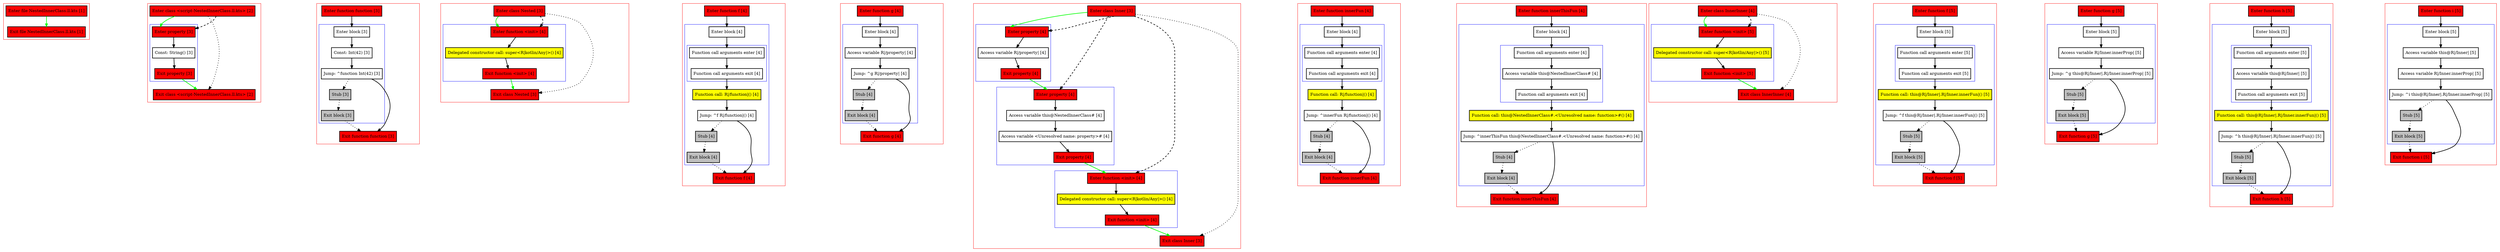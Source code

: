 digraph NestedInnerClass_ll_kts {
    graph [nodesep=3]
    node [shape=box penwidth=2]
    edge [penwidth=2]

    subgraph cluster_0 {
        color=red
        0 [label="Enter file NestedInnerClass.ll.kts [1]" style="filled" fillcolor=red];
        1 [label="Exit file NestedInnerClass.ll.kts [1]" style="filled" fillcolor=red];
    }
    0 -> {1} [color=green];

    subgraph cluster_1 {
        color=red
        2 [label="Enter class <script-NestedInnerClass.ll.kts> [2]" style="filled" fillcolor=red];
        subgraph cluster_2 {
            color=blue
            3 [label="Enter property [3]" style="filled" fillcolor=red];
            4 [label="Const: String() [3]"];
            5 [label="Exit property [3]" style="filled" fillcolor=red];
        }
        6 [label="Exit class <script-NestedInnerClass.ll.kts> [2]" style="filled" fillcolor=red];
    }
    2 -> {3} [color=green];
    2 -> {6} [style=dotted];
    2 -> {3} [style=dashed];
    3 -> {4};
    4 -> {5};
    5 -> {6} [color=green];

    subgraph cluster_3 {
        color=red
        7 [label="Enter function function [3]" style="filled" fillcolor=red];
        subgraph cluster_4 {
            color=blue
            8 [label="Enter block [3]"];
            9 [label="Const: Int(42) [3]"];
            10 [label="Jump: ^function Int(42) [3]"];
            11 [label="Stub [3]" style="filled" fillcolor=gray];
            12 [label="Exit block [3]" style="filled" fillcolor=gray];
        }
        13 [label="Exit function function [3]" style="filled" fillcolor=red];
    }
    7 -> {8};
    8 -> {9};
    9 -> {10};
    10 -> {13};
    10 -> {11} [style=dotted];
    11 -> {12} [style=dotted];
    12 -> {13} [style=dotted];

    subgraph cluster_5 {
        color=red
        14 [label="Enter class Nested [3]" style="filled" fillcolor=red];
        subgraph cluster_6 {
            color=blue
            15 [label="Enter function <init> [4]" style="filled" fillcolor=red];
            16 [label="Delegated constructor call: super<R|kotlin/Any|>() [4]" style="filled" fillcolor=yellow];
            17 [label="Exit function <init> [4]" style="filled" fillcolor=red];
        }
        18 [label="Exit class Nested [3]" style="filled" fillcolor=red];
    }
    14 -> {15} [color=green];
    14 -> {18} [style=dotted];
    14 -> {15} [style=dashed];
    15 -> {16};
    16 -> {17};
    17 -> {18} [color=green];

    subgraph cluster_7 {
        color=red
        19 [label="Enter function f [4]" style="filled" fillcolor=red];
        subgraph cluster_8 {
            color=blue
            20 [label="Enter block [4]"];
            subgraph cluster_9 {
                color=blue
                21 [label="Function call arguments enter [4]"];
                22 [label="Function call arguments exit [4]"];
            }
            23 [label="Function call: R|/function|() [4]" style="filled" fillcolor=yellow];
            24 [label="Jump: ^f R|/function|() [4]"];
            25 [label="Stub [4]" style="filled" fillcolor=gray];
            26 [label="Exit block [4]" style="filled" fillcolor=gray];
        }
        27 [label="Exit function f [4]" style="filled" fillcolor=red];
    }
    19 -> {20};
    20 -> {21};
    21 -> {22};
    22 -> {23};
    23 -> {24};
    24 -> {27};
    24 -> {25} [style=dotted];
    25 -> {26} [style=dotted];
    26 -> {27} [style=dotted];

    subgraph cluster_10 {
        color=red
        28 [label="Enter function g [4]" style="filled" fillcolor=red];
        subgraph cluster_11 {
            color=blue
            29 [label="Enter block [4]"];
            30 [label="Access variable R|/property| [4]"];
            31 [label="Jump: ^g R|/property| [4]"];
            32 [label="Stub [4]" style="filled" fillcolor=gray];
            33 [label="Exit block [4]" style="filled" fillcolor=gray];
        }
        34 [label="Exit function g [4]" style="filled" fillcolor=red];
    }
    28 -> {29};
    29 -> {30};
    30 -> {31};
    31 -> {34};
    31 -> {32} [style=dotted];
    32 -> {33} [style=dotted];
    33 -> {34} [style=dotted];

    subgraph cluster_12 {
        color=red
        35 [label="Enter class Inner [3]" style="filled" fillcolor=red];
        subgraph cluster_13 {
            color=blue
            36 [label="Enter property [4]" style="filled" fillcolor=red];
            37 [label="Access variable R|/property| [4]"];
            38 [label="Exit property [4]" style="filled" fillcolor=red];
        }
        subgraph cluster_14 {
            color=blue
            39 [label="Enter property [4]" style="filled" fillcolor=red];
            40 [label="Access variable this@NestedInnerClass# [4]"];
            41 [label="Access variable <Unresolved name: property># [4]"];
            42 [label="Exit property [4]" style="filled" fillcolor=red];
        }
        subgraph cluster_15 {
            color=blue
            43 [label="Enter function <init> [4]" style="filled" fillcolor=red];
            44 [label="Delegated constructor call: super<R|kotlin/Any|>() [4]" style="filled" fillcolor=yellow];
            45 [label="Exit function <init> [4]" style="filled" fillcolor=red];
        }
        46 [label="Exit class Inner [3]" style="filled" fillcolor=red];
    }
    35 -> {36} [color=green];
    35 -> {46} [style=dotted];
    35 -> {36 39 43} [style=dashed];
    36 -> {37};
    37 -> {38};
    38 -> {39} [color=green];
    39 -> {40};
    40 -> {41};
    41 -> {42};
    42 -> {43} [color=green];
    43 -> {44};
    44 -> {45};
    45 -> {46} [color=green];

    subgraph cluster_16 {
        color=red
        47 [label="Enter function innerFun [4]" style="filled" fillcolor=red];
        subgraph cluster_17 {
            color=blue
            48 [label="Enter block [4]"];
            subgraph cluster_18 {
                color=blue
                49 [label="Function call arguments enter [4]"];
                50 [label="Function call arguments exit [4]"];
            }
            51 [label="Function call: R|/function|() [4]" style="filled" fillcolor=yellow];
            52 [label="Jump: ^innerFun R|/function|() [4]"];
            53 [label="Stub [4]" style="filled" fillcolor=gray];
            54 [label="Exit block [4]" style="filled" fillcolor=gray];
        }
        55 [label="Exit function innerFun [4]" style="filled" fillcolor=red];
    }
    47 -> {48};
    48 -> {49};
    49 -> {50};
    50 -> {51};
    51 -> {52};
    52 -> {55};
    52 -> {53} [style=dotted];
    53 -> {54} [style=dotted];
    54 -> {55} [style=dotted];

    subgraph cluster_19 {
        color=red
        56 [label="Enter function innerThisFun [4]" style="filled" fillcolor=red];
        subgraph cluster_20 {
            color=blue
            57 [label="Enter block [4]"];
            subgraph cluster_21 {
                color=blue
                58 [label="Function call arguments enter [4]"];
                59 [label="Access variable this@NestedInnerClass# [4]"];
                60 [label="Function call arguments exit [4]"];
            }
            61 [label="Function call: this@NestedInnerClass#.<Unresolved name: function>#() [4]" style="filled" fillcolor=yellow];
            62 [label="Jump: ^innerThisFun this@NestedInnerClass#.<Unresolved name: function>#() [4]"];
            63 [label="Stub [4]" style="filled" fillcolor=gray];
            64 [label="Exit block [4]" style="filled" fillcolor=gray];
        }
        65 [label="Exit function innerThisFun [4]" style="filled" fillcolor=red];
    }
    56 -> {57};
    57 -> {58};
    58 -> {59};
    59 -> {60};
    60 -> {61};
    61 -> {62};
    62 -> {65};
    62 -> {63} [style=dotted];
    63 -> {64} [style=dotted];
    64 -> {65} [style=dotted];

    subgraph cluster_22 {
        color=red
        66 [label="Enter class InnerInner [4]" style="filled" fillcolor=red];
        subgraph cluster_23 {
            color=blue
            67 [label="Enter function <init> [5]" style="filled" fillcolor=red];
            68 [label="Delegated constructor call: super<R|kotlin/Any|>() [5]" style="filled" fillcolor=yellow];
            69 [label="Exit function <init> [5]" style="filled" fillcolor=red];
        }
        70 [label="Exit class InnerInner [4]" style="filled" fillcolor=red];
    }
    66 -> {67} [color=green];
    66 -> {70} [style=dotted];
    66 -> {67} [style=dashed];
    67 -> {68};
    68 -> {69};
    69 -> {70} [color=green];

    subgraph cluster_24 {
        color=red
        71 [label="Enter function f [5]" style="filled" fillcolor=red];
        subgraph cluster_25 {
            color=blue
            72 [label="Enter block [5]"];
            subgraph cluster_26 {
                color=blue
                73 [label="Function call arguments enter [5]"];
                74 [label="Function call arguments exit [5]"];
            }
            75 [label="Function call: this@R|/Inner|.R|/Inner.innerFun|() [5]" style="filled" fillcolor=yellow];
            76 [label="Jump: ^f this@R|/Inner|.R|/Inner.innerFun|() [5]"];
            77 [label="Stub [5]" style="filled" fillcolor=gray];
            78 [label="Exit block [5]" style="filled" fillcolor=gray];
        }
        79 [label="Exit function f [5]" style="filled" fillcolor=red];
    }
    71 -> {72};
    72 -> {73};
    73 -> {74};
    74 -> {75};
    75 -> {76};
    76 -> {79};
    76 -> {77} [style=dotted];
    77 -> {78} [style=dotted];
    78 -> {79} [style=dotted];

    subgraph cluster_27 {
        color=red
        80 [label="Enter function g [5]" style="filled" fillcolor=red];
        subgraph cluster_28 {
            color=blue
            81 [label="Enter block [5]"];
            82 [label="Access variable R|/Inner.innerProp| [5]"];
            83 [label="Jump: ^g this@R|/Inner|.R|/Inner.innerProp| [5]"];
            84 [label="Stub [5]" style="filled" fillcolor=gray];
            85 [label="Exit block [5]" style="filled" fillcolor=gray];
        }
        86 [label="Exit function g [5]" style="filled" fillcolor=red];
    }
    80 -> {81};
    81 -> {82};
    82 -> {83};
    83 -> {86};
    83 -> {84} [style=dotted];
    84 -> {85} [style=dotted];
    85 -> {86} [style=dotted];

    subgraph cluster_29 {
        color=red
        87 [label="Enter function h [5]" style="filled" fillcolor=red];
        subgraph cluster_30 {
            color=blue
            88 [label="Enter block [5]"];
            subgraph cluster_31 {
                color=blue
                89 [label="Function call arguments enter [5]"];
                90 [label="Access variable this@R|/Inner| [5]"];
                91 [label="Function call arguments exit [5]"];
            }
            92 [label="Function call: this@R|/Inner|.R|/Inner.innerFun|() [5]" style="filled" fillcolor=yellow];
            93 [label="Jump: ^h this@R|/Inner|.R|/Inner.innerFun|() [5]"];
            94 [label="Stub [5]" style="filled" fillcolor=gray];
            95 [label="Exit block [5]" style="filled" fillcolor=gray];
        }
        96 [label="Exit function h [5]" style="filled" fillcolor=red];
    }
    87 -> {88};
    88 -> {89};
    89 -> {90};
    90 -> {91};
    91 -> {92};
    92 -> {93};
    93 -> {96};
    93 -> {94} [style=dotted];
    94 -> {95} [style=dotted];
    95 -> {96} [style=dotted];

    subgraph cluster_32 {
        color=red
        97 [label="Enter function i [5]" style="filled" fillcolor=red];
        subgraph cluster_33 {
            color=blue
            98 [label="Enter block [5]"];
            99 [label="Access variable this@R|/Inner| [5]"];
            100 [label="Access variable R|/Inner.innerProp| [5]"];
            101 [label="Jump: ^i this@R|/Inner|.R|/Inner.innerProp| [5]"];
            102 [label="Stub [5]" style="filled" fillcolor=gray];
            103 [label="Exit block [5]" style="filled" fillcolor=gray];
        }
        104 [label="Exit function i [5]" style="filled" fillcolor=red];
    }
    97 -> {98};
    98 -> {99};
    99 -> {100};
    100 -> {101};
    101 -> {104};
    101 -> {102} [style=dotted];
    102 -> {103} [style=dotted];
    103 -> {104} [style=dotted];

}
